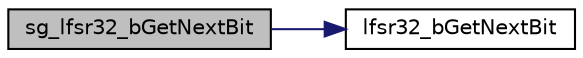 digraph "sg_lfsr32_bGetNextBit"
{
 // INTERACTIVE_SVG=YES
 // LATEX_PDF_SIZE
  bgcolor="transparent";
  edge [fontname="Helvetica",fontsize="10",labelfontname="Helvetica",labelfontsize="10"];
  node [fontname="Helvetica",fontsize="10",shape=record];
  rankdir="LR";
  Node1 [label="sg_lfsr32_bGetNextBit",height=0.2,width=0.4,color="black", fillcolor="grey75", style="filled", fontcolor="black",tooltip="Get the next bit in the SG32 pseudo random binary sequence."];
  Node1 -> Node2 [color="midnightblue",fontsize="10",style="solid",fontname="Helvetica"];
  Node2 [label="lfsr32_bGetNextBit",height=0.2,width=0.4,color="black",URL="$lfsr_8c.html#a8707278949b959bb80efb5eac123b072",tooltip="Get the next bit in the LFSR32 pseudo random binary sequence."];
}
